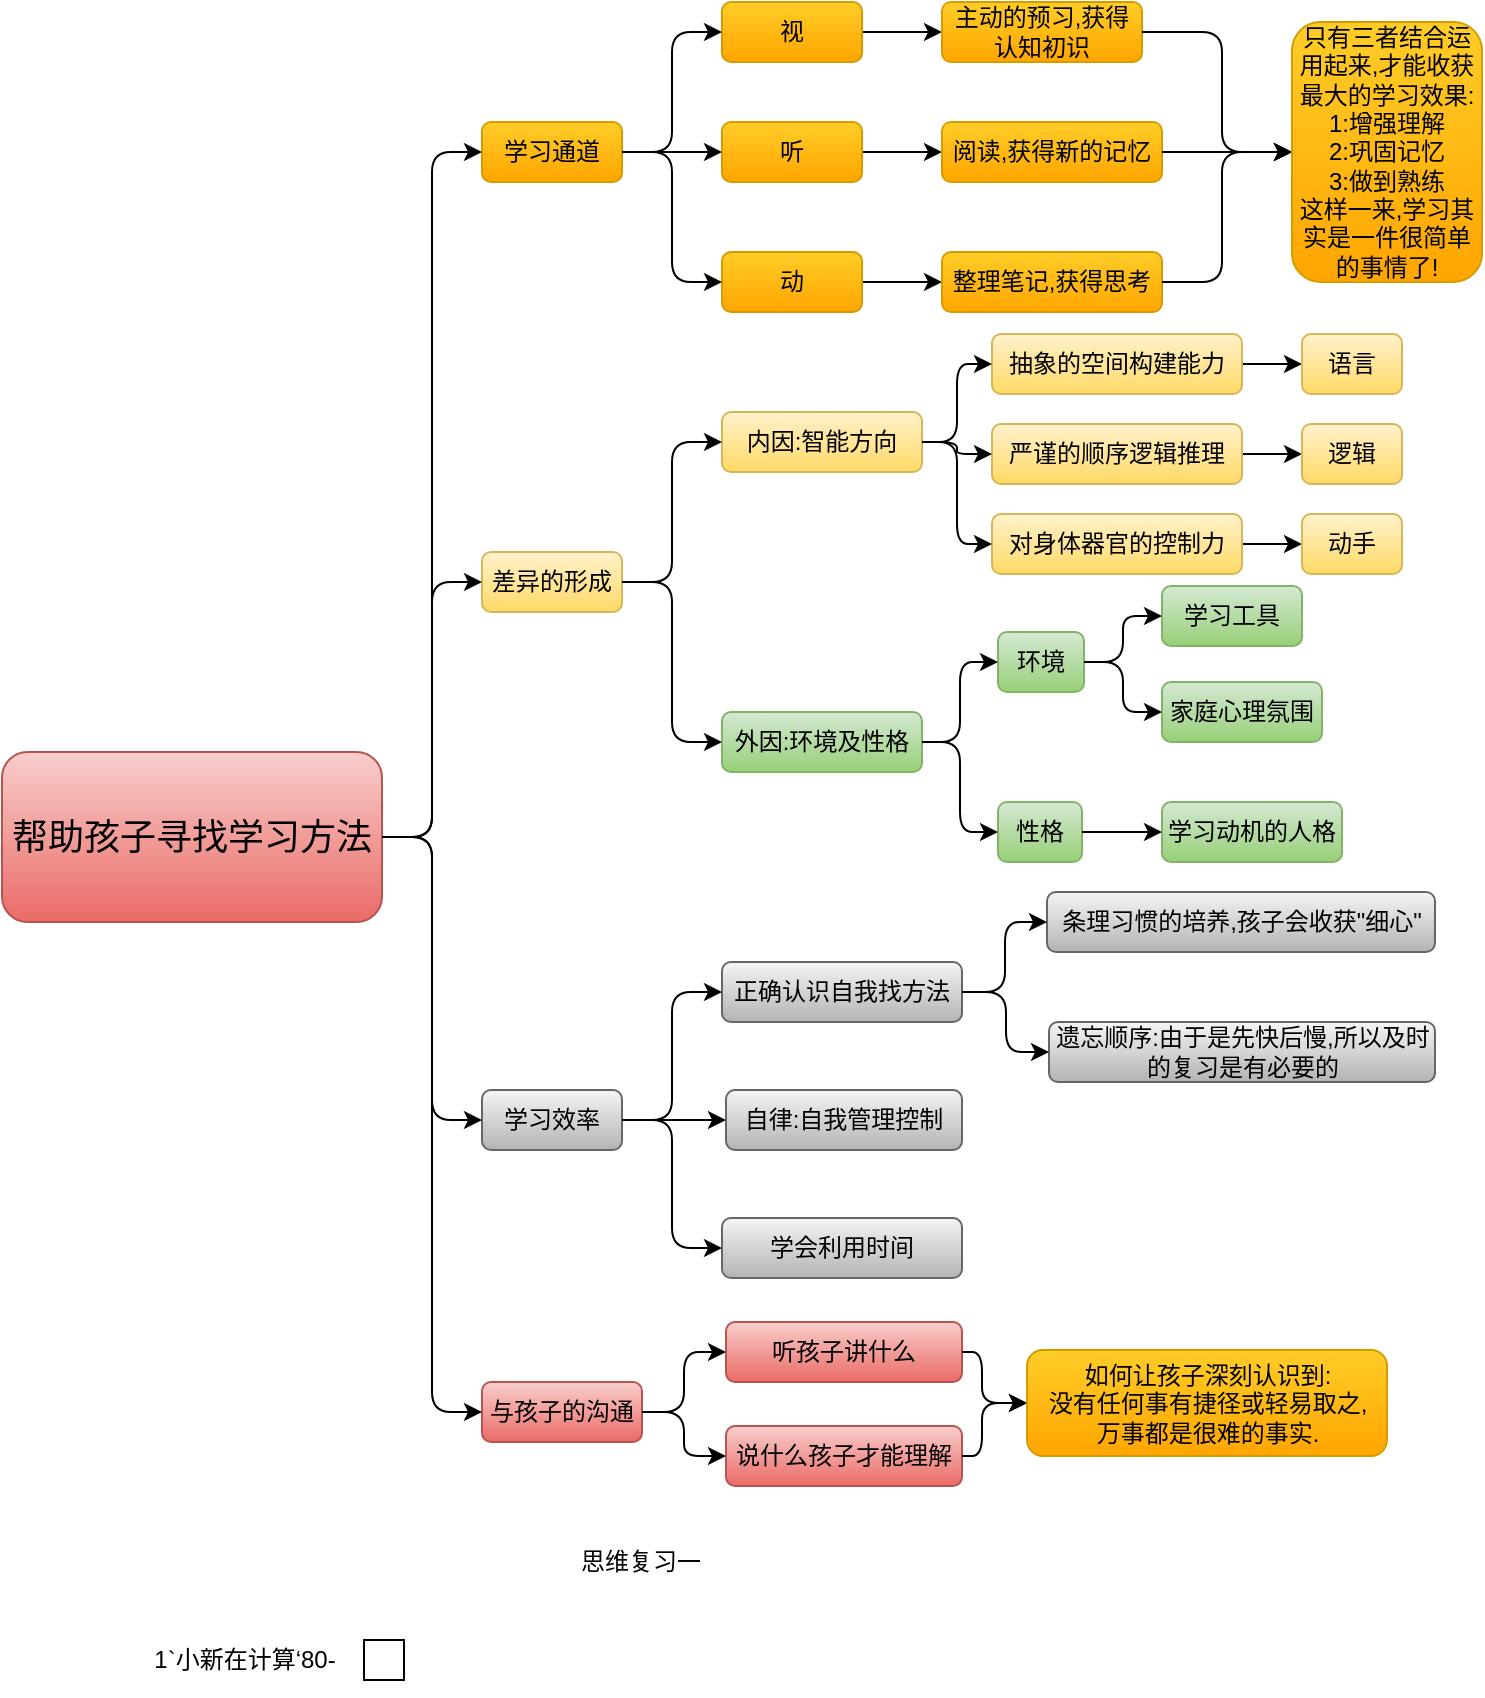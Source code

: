 <mxfile version="12.3.9" type="github" pages="1">
  <diagram id="JtAh7YlJ69pbtDSkBTyl" name="Page-1">
    <mxGraphModel dx="782" dy="452" grid="1" gridSize="10" guides="1" tooltips="1" connect="1" arrows="1" fold="1" page="1" pageScale="1" pageWidth="827" pageHeight="1169" math="0" shadow="0">
      <root>
        <mxCell id="0"/>
        <mxCell id="1" parent="0"/>
        <mxCell id="RIlo6Lyj0Yrd-4PUd2Lp-1" value="&lt;font style=&quot;font-size: 18px&quot;&gt;帮助孩子寻找学习方法&lt;/font&gt;" style="rounded=1;whiteSpace=wrap;html=1;fillColor=#f8cecc;strokeColor=#b85450;gradientColor=#ea6b66;" parent="1" vertex="1">
          <mxGeometry x="30" y="385" width="190" height="85" as="geometry"/>
        </mxCell>
        <mxCell id="RIlo6Lyj0Yrd-4PUd2Lp-4" value="学习通道" style="rounded=1;whiteSpace=wrap;html=1;gradientColor=#ffa500;fillColor=#ffcd28;strokeColor=#d79b00;" parent="1" vertex="1">
          <mxGeometry x="270" y="70" width="70" height="30" as="geometry"/>
        </mxCell>
        <mxCell id="RIlo6Lyj0Yrd-4PUd2Lp-9" value="" style="edgeStyle=orthogonalEdgeStyle;rounded=0;orthogonalLoop=1;jettySize=auto;html=1;" parent="1" source="RIlo6Lyj0Yrd-4PUd2Lp-5" target="RIlo6Lyj0Yrd-4PUd2Lp-8" edge="1">
          <mxGeometry relative="1" as="geometry"/>
        </mxCell>
        <mxCell id="RIlo6Lyj0Yrd-4PUd2Lp-5" value="视" style="rounded=1;whiteSpace=wrap;html=1;gradientColor=#ffa500;fillColor=#ffcd28;strokeColor=#d79b00;" parent="1" vertex="1">
          <mxGeometry x="390" y="10" width="70" height="30" as="geometry"/>
        </mxCell>
        <mxCell id="RIlo6Lyj0Yrd-4PUd2Lp-8" value="主动的预习,获得认知初识" style="rounded=1;whiteSpace=wrap;html=1;gradientColor=#ffa500;fillColor=#ffcd28;strokeColor=#d79b00;" parent="1" vertex="1">
          <mxGeometry x="500" y="10" width="100" height="30" as="geometry"/>
        </mxCell>
        <mxCell id="RIlo6Lyj0Yrd-4PUd2Lp-11" value="" style="edgeStyle=orthogonalEdgeStyle;rounded=0;orthogonalLoop=1;jettySize=auto;html=1;" parent="1" source="RIlo6Lyj0Yrd-4PUd2Lp-6" target="RIlo6Lyj0Yrd-4PUd2Lp-10" edge="1">
          <mxGeometry relative="1" as="geometry"/>
        </mxCell>
        <mxCell id="RIlo6Lyj0Yrd-4PUd2Lp-6" value="听" style="rounded=1;whiteSpace=wrap;html=1;gradientColor=#ffa500;fillColor=#ffcd28;strokeColor=#d79b00;" parent="1" vertex="1">
          <mxGeometry x="390" y="70" width="70" height="30" as="geometry"/>
        </mxCell>
        <mxCell id="RIlo6Lyj0Yrd-4PUd2Lp-10" value="阅读,获得新的记忆" style="rounded=1;whiteSpace=wrap;html=1;gradientColor=#ffa500;fillColor=#ffcd28;strokeColor=#d79b00;" parent="1" vertex="1">
          <mxGeometry x="500" y="70" width="110" height="30" as="geometry"/>
        </mxCell>
        <mxCell id="RIlo6Lyj0Yrd-4PUd2Lp-13" value="" style="edgeStyle=orthogonalEdgeStyle;rounded=0;orthogonalLoop=1;jettySize=auto;html=1;" parent="1" source="RIlo6Lyj0Yrd-4PUd2Lp-7" target="RIlo6Lyj0Yrd-4PUd2Lp-12" edge="1">
          <mxGeometry relative="1" as="geometry"/>
        </mxCell>
        <mxCell id="RIlo6Lyj0Yrd-4PUd2Lp-7" value="动" style="rounded=1;whiteSpace=wrap;html=1;gradientColor=#ffa500;fillColor=#ffcd28;strokeColor=#d79b00;" parent="1" vertex="1">
          <mxGeometry x="390" y="135" width="70" height="30" as="geometry"/>
        </mxCell>
        <mxCell id="RIlo6Lyj0Yrd-4PUd2Lp-12" value="整理笔记,获得思考" style="rounded=1;whiteSpace=wrap;html=1;gradientColor=#ffa500;fillColor=#ffcd28;strokeColor=#d79b00;" parent="1" vertex="1">
          <mxGeometry x="500" y="135" width="110" height="30" as="geometry"/>
        </mxCell>
        <mxCell id="RIlo6Lyj0Yrd-4PUd2Lp-14" value="" style="edgeStyle=elbowEdgeStyle;elbow=horizontal;endArrow=classic;html=1;exitX=1;exitY=0.5;exitDx=0;exitDy=0;entryX=0;entryY=0.5;entryDx=0;entryDy=0;" parent="1" source="RIlo6Lyj0Yrd-4PUd2Lp-4" target="RIlo6Lyj0Yrd-4PUd2Lp-5" edge="1">
          <mxGeometry width="50" height="50" relative="1" as="geometry">
            <mxPoint x="340" y="90" as="sourcePoint"/>
            <mxPoint x="390" y="40" as="targetPoint"/>
          </mxGeometry>
        </mxCell>
        <mxCell id="RIlo6Lyj0Yrd-4PUd2Lp-15" value="" style="edgeStyle=elbowEdgeStyle;elbow=horizontal;endArrow=classic;html=1;exitX=1;exitY=0.5;exitDx=0;exitDy=0;entryX=0;entryY=0.5;entryDx=0;entryDy=0;" parent="1" source="RIlo6Lyj0Yrd-4PUd2Lp-4" target="RIlo6Lyj0Yrd-4PUd2Lp-7" edge="1">
          <mxGeometry width="50" height="50" relative="1" as="geometry">
            <mxPoint x="350" y="95" as="sourcePoint"/>
            <mxPoint x="400" y="35" as="targetPoint"/>
          </mxGeometry>
        </mxCell>
        <mxCell id="RIlo6Lyj0Yrd-4PUd2Lp-16" value="" style="edgeStyle=elbowEdgeStyle;elbow=horizontal;endArrow=classic;html=1;exitX=1;exitY=0.5;exitDx=0;exitDy=0;entryX=0;entryY=0.5;entryDx=0;entryDy=0;" parent="1" source="RIlo6Lyj0Yrd-4PUd2Lp-4" target="RIlo6Lyj0Yrd-4PUd2Lp-6" edge="1">
          <mxGeometry width="50" height="50" relative="1" as="geometry">
            <mxPoint x="360" y="105" as="sourcePoint"/>
            <mxPoint x="410" y="45" as="targetPoint"/>
          </mxGeometry>
        </mxCell>
        <mxCell id="RIlo6Lyj0Yrd-4PUd2Lp-17" value="差异的形成" style="rounded=1;whiteSpace=wrap;html=1;gradientColor=#ffd966;fillColor=#fff2cc;strokeColor=#d6b656;" parent="1" vertex="1">
          <mxGeometry x="270" y="285" width="70" height="30" as="geometry"/>
        </mxCell>
        <mxCell id="RIlo6Lyj0Yrd-4PUd2Lp-18" value="内因:智能方向" style="rounded=1;whiteSpace=wrap;html=1;gradientColor=#ffd966;fillColor=#fff2cc;strokeColor=#d6b656;" parent="1" vertex="1">
          <mxGeometry x="390" y="215" width="100" height="30" as="geometry"/>
        </mxCell>
        <mxCell id="RIlo6Lyj0Yrd-4PUd2Lp-19" value="外因:环境及性格" style="rounded=1;whiteSpace=wrap;html=1;gradientColor=#97d077;fillColor=#d5e8d4;strokeColor=#82b366;" parent="1" vertex="1">
          <mxGeometry x="390" y="365" width="100" height="30" as="geometry"/>
        </mxCell>
        <mxCell id="RIlo6Lyj0Yrd-4PUd2Lp-26" value="" style="edgeStyle=orthogonalEdgeStyle;rounded=0;orthogonalLoop=1;jettySize=auto;html=1;" parent="1" source="RIlo6Lyj0Yrd-4PUd2Lp-20" target="RIlo6Lyj0Yrd-4PUd2Lp-25" edge="1">
          <mxGeometry relative="1" as="geometry"/>
        </mxCell>
        <mxCell id="RIlo6Lyj0Yrd-4PUd2Lp-20" value="抽象的空间构建能力" style="rounded=1;whiteSpace=wrap;html=1;gradientColor=#ffd966;fillColor=#fff2cc;strokeColor=#d6b656;" parent="1" vertex="1">
          <mxGeometry x="525" y="176" width="125" height="30" as="geometry"/>
        </mxCell>
        <mxCell id="RIlo6Lyj0Yrd-4PUd2Lp-25" value="语言" style="rounded=1;whiteSpace=wrap;html=1;gradientColor=#ffd966;fillColor=#fff2cc;strokeColor=#d6b656;" parent="1" vertex="1">
          <mxGeometry x="680" y="176" width="50" height="30" as="geometry"/>
        </mxCell>
        <mxCell id="RIlo6Lyj0Yrd-4PUd2Lp-28" value="" style="edgeStyle=orthogonalEdgeStyle;rounded=0;orthogonalLoop=1;jettySize=auto;html=1;" parent="1" source="RIlo6Lyj0Yrd-4PUd2Lp-23" target="RIlo6Lyj0Yrd-4PUd2Lp-27" edge="1">
          <mxGeometry relative="1" as="geometry"/>
        </mxCell>
        <mxCell id="RIlo6Lyj0Yrd-4PUd2Lp-23" value="严谨的顺序逻辑推理" style="rounded=1;whiteSpace=wrap;html=1;gradientColor=#ffd966;fillColor=#fff2cc;strokeColor=#d6b656;" parent="1" vertex="1">
          <mxGeometry x="525" y="221" width="125" height="30" as="geometry"/>
        </mxCell>
        <mxCell id="RIlo6Lyj0Yrd-4PUd2Lp-27" value="逻辑" style="rounded=1;whiteSpace=wrap;html=1;gradientColor=#ffd966;fillColor=#fff2cc;strokeColor=#d6b656;" parent="1" vertex="1">
          <mxGeometry x="680" y="221" width="50" height="30" as="geometry"/>
        </mxCell>
        <mxCell id="RIlo6Lyj0Yrd-4PUd2Lp-30" value="" style="edgeStyle=orthogonalEdgeStyle;rounded=0;orthogonalLoop=1;jettySize=auto;html=1;" parent="1" source="RIlo6Lyj0Yrd-4PUd2Lp-24" target="RIlo6Lyj0Yrd-4PUd2Lp-29" edge="1">
          <mxGeometry relative="1" as="geometry"/>
        </mxCell>
        <mxCell id="RIlo6Lyj0Yrd-4PUd2Lp-24" value="对身体器官的控制力" style="rounded=1;whiteSpace=wrap;html=1;gradientColor=#ffd966;fillColor=#fff2cc;strokeColor=#d6b656;" parent="1" vertex="1">
          <mxGeometry x="525" y="266" width="125" height="30" as="geometry"/>
        </mxCell>
        <mxCell id="RIlo6Lyj0Yrd-4PUd2Lp-29" value="动手" style="rounded=1;whiteSpace=wrap;html=1;gradientColor=#ffd966;fillColor=#fff2cc;strokeColor=#d6b656;" parent="1" vertex="1">
          <mxGeometry x="680" y="266" width="50" height="30" as="geometry"/>
        </mxCell>
        <mxCell id="RIlo6Lyj0Yrd-4PUd2Lp-31" value="学习效率" style="rounded=1;whiteSpace=wrap;html=1;gradientColor=#b3b3b3;fillColor=#f5f5f5;strokeColor=#666666;" parent="1" vertex="1">
          <mxGeometry x="270" y="554" width="70" height="30" as="geometry"/>
        </mxCell>
        <mxCell id="RIlo6Lyj0Yrd-4PUd2Lp-32" value="环境" style="rounded=1;whiteSpace=wrap;html=1;gradientColor=#97d077;fillColor=#d5e8d4;strokeColor=#82b366;" parent="1" vertex="1">
          <mxGeometry x="528" y="325" width="43" height="30" as="geometry"/>
        </mxCell>
        <mxCell id="RIlo6Lyj0Yrd-4PUd2Lp-33" value="性格" style="rounded=1;whiteSpace=wrap;html=1;gradientColor=#97d077;fillColor=#d5e8d4;strokeColor=#82b366;" parent="1" vertex="1">
          <mxGeometry x="528" y="410" width="42" height="30" as="geometry"/>
        </mxCell>
        <mxCell id="RIlo6Lyj0Yrd-4PUd2Lp-35" value="学习工具" style="rounded=1;whiteSpace=wrap;html=1;gradientColor=#97d077;fillColor=#d5e8d4;strokeColor=#82b366;" parent="1" vertex="1">
          <mxGeometry x="610" y="302" width="70" height="30" as="geometry"/>
        </mxCell>
        <mxCell id="RIlo6Lyj0Yrd-4PUd2Lp-36" value="家庭心理氛围" style="rounded=1;whiteSpace=wrap;html=1;gradientColor=#97d077;fillColor=#d5e8d4;strokeColor=#82b366;" parent="1" vertex="1">
          <mxGeometry x="610" y="350" width="80" height="30" as="geometry"/>
        </mxCell>
        <mxCell id="RIlo6Lyj0Yrd-4PUd2Lp-37" value="学习动机的人格" style="rounded=1;whiteSpace=wrap;html=1;gradientColor=#97d077;fillColor=#d5e8d4;strokeColor=#82b366;" parent="1" vertex="1">
          <mxGeometry x="610" y="410" width="90" height="30" as="geometry"/>
        </mxCell>
        <mxCell id="RIlo6Lyj0Yrd-4PUd2Lp-39" value="" style="edgeStyle=elbowEdgeStyle;elbow=horizontal;endArrow=classic;html=1;exitX=1;exitY=0.5;exitDx=0;exitDy=0;entryX=0;entryY=0.5;entryDx=0;entryDy=0;" parent="1" source="RIlo6Lyj0Yrd-4PUd2Lp-17" target="RIlo6Lyj0Yrd-4PUd2Lp-18" edge="1">
          <mxGeometry width="50" height="50" relative="1" as="geometry">
            <mxPoint x="350" y="95" as="sourcePoint"/>
            <mxPoint x="400" y="35" as="targetPoint"/>
          </mxGeometry>
        </mxCell>
        <mxCell id="RIlo6Lyj0Yrd-4PUd2Lp-40" value="" style="edgeStyle=elbowEdgeStyle;elbow=horizontal;endArrow=classic;html=1;exitX=1;exitY=0.5;exitDx=0;exitDy=0;entryX=0;entryY=0.5;entryDx=0;entryDy=0;" parent="1" source="RIlo6Lyj0Yrd-4PUd2Lp-17" target="RIlo6Lyj0Yrd-4PUd2Lp-19" edge="1">
          <mxGeometry width="50" height="50" relative="1" as="geometry">
            <mxPoint x="360" y="105" as="sourcePoint"/>
            <mxPoint x="410" y="45" as="targetPoint"/>
          </mxGeometry>
        </mxCell>
        <mxCell id="RIlo6Lyj0Yrd-4PUd2Lp-41" value="" style="edgeStyle=elbowEdgeStyle;elbow=horizontal;endArrow=classic;html=1;entryX=0;entryY=0.5;entryDx=0;entryDy=0;exitX=1;exitY=0.5;exitDx=0;exitDy=0;" parent="1" source="RIlo6Lyj0Yrd-4PUd2Lp-18" target="RIlo6Lyj0Yrd-4PUd2Lp-20" edge="1">
          <mxGeometry width="50" height="50" relative="1" as="geometry">
            <mxPoint x="490" y="226" as="sourcePoint"/>
            <mxPoint x="420" y="51" as="targetPoint"/>
          </mxGeometry>
        </mxCell>
        <mxCell id="RIlo6Lyj0Yrd-4PUd2Lp-42" value="" style="edgeStyle=elbowEdgeStyle;elbow=horizontal;endArrow=classic;html=1;entryX=0;entryY=0.5;entryDx=0;entryDy=0;exitX=1;exitY=0.5;exitDx=0;exitDy=0;" parent="1" source="RIlo6Lyj0Yrd-4PUd2Lp-18" target="RIlo6Lyj0Yrd-4PUd2Lp-23" edge="1">
          <mxGeometry width="50" height="50" relative="1" as="geometry">
            <mxPoint x="490" y="226" as="sourcePoint"/>
            <mxPoint x="535" y="201" as="targetPoint"/>
          </mxGeometry>
        </mxCell>
        <mxCell id="RIlo6Lyj0Yrd-4PUd2Lp-43" value="" style="edgeStyle=elbowEdgeStyle;elbow=horizontal;endArrow=classic;html=1;entryX=0;entryY=0.5;entryDx=0;entryDy=0;exitX=1;exitY=0.5;exitDx=0;exitDy=0;" parent="1" source="RIlo6Lyj0Yrd-4PUd2Lp-18" target="RIlo6Lyj0Yrd-4PUd2Lp-24" edge="1">
          <mxGeometry width="50" height="50" relative="1" as="geometry">
            <mxPoint x="490" y="226" as="sourcePoint"/>
            <mxPoint x="545" y="211" as="targetPoint"/>
          </mxGeometry>
        </mxCell>
        <mxCell id="RIlo6Lyj0Yrd-4PUd2Lp-44" value="" style="edgeStyle=elbowEdgeStyle;elbow=horizontal;endArrow=classic;html=1;entryX=0;entryY=0.5;entryDx=0;entryDy=0;exitX=1;exitY=0.5;exitDx=0;exitDy=0;" parent="1" source="RIlo6Lyj0Yrd-4PUd2Lp-19" target="RIlo6Lyj0Yrd-4PUd2Lp-32" edge="1">
          <mxGeometry width="50" height="50" relative="1" as="geometry">
            <mxPoint x="520" y="260" as="sourcePoint"/>
            <mxPoint x="555" y="225" as="targetPoint"/>
          </mxGeometry>
        </mxCell>
        <mxCell id="RIlo6Lyj0Yrd-4PUd2Lp-45" value="" style="edgeStyle=elbowEdgeStyle;elbow=horizontal;endArrow=classic;html=1;entryX=0;entryY=0.5;entryDx=0;entryDy=0;exitX=1;exitY=0.5;exitDx=0;exitDy=0;" parent="1" source="RIlo6Lyj0Yrd-4PUd2Lp-19" target="RIlo6Lyj0Yrd-4PUd2Lp-33" edge="1">
          <mxGeometry width="50" height="50" relative="1" as="geometry">
            <mxPoint x="530" y="270" as="sourcePoint"/>
            <mxPoint x="565" y="235" as="targetPoint"/>
          </mxGeometry>
        </mxCell>
        <mxCell id="RIlo6Lyj0Yrd-4PUd2Lp-46" value="" style="edgeStyle=elbowEdgeStyle;elbow=horizontal;endArrow=classic;html=1;entryX=0;entryY=0.5;entryDx=0;entryDy=0;exitX=1;exitY=0.5;exitDx=0;exitDy=0;gradientColor=#97d077;fillColor=#d5e8d4;strokeColor=#000000;" parent="1" source="RIlo6Lyj0Yrd-4PUd2Lp-32" target="RIlo6Lyj0Yrd-4PUd2Lp-35" edge="1">
          <mxGeometry width="50" height="50" relative="1" as="geometry">
            <mxPoint x="540" y="280" as="sourcePoint"/>
            <mxPoint x="575" y="245" as="targetPoint"/>
          </mxGeometry>
        </mxCell>
        <mxCell id="RIlo6Lyj0Yrd-4PUd2Lp-47" value="" style="edgeStyle=elbowEdgeStyle;elbow=horizontal;endArrow=classic;html=1;entryX=0;entryY=0.5;entryDx=0;entryDy=0;exitX=1;exitY=0.5;exitDx=0;exitDy=0;gradientColor=#97d077;fillColor=#d5e8d4;strokeColor=#000000;" parent="1" source="RIlo6Lyj0Yrd-4PUd2Lp-32" target="RIlo6Lyj0Yrd-4PUd2Lp-36" edge="1">
          <mxGeometry width="50" height="50" relative="1" as="geometry">
            <mxPoint x="550" y="290" as="sourcePoint"/>
            <mxPoint x="585" y="255" as="targetPoint"/>
          </mxGeometry>
        </mxCell>
        <mxCell id="RIlo6Lyj0Yrd-4PUd2Lp-48" value="" style="edgeStyle=elbowEdgeStyle;elbow=horizontal;endArrow=classic;html=1;entryX=0;entryY=0.5;entryDx=0;entryDy=0;exitX=1;exitY=0.5;exitDx=0;exitDy=0;gradientColor=#97d077;fillColor=#d5e8d4;strokeColor=#000000;" parent="1" source="RIlo6Lyj0Yrd-4PUd2Lp-33" target="RIlo6Lyj0Yrd-4PUd2Lp-37" edge="1">
          <mxGeometry width="50" height="50" relative="1" as="geometry">
            <mxPoint x="560" y="300" as="sourcePoint"/>
            <mxPoint x="595" y="265" as="targetPoint"/>
          </mxGeometry>
        </mxCell>
        <mxCell id="RIlo6Lyj0Yrd-4PUd2Lp-49" value="" style="edgeStyle=elbowEdgeStyle;elbow=horizontal;endArrow=classic;html=1;entryX=0;entryY=0.5;entryDx=0;entryDy=0;" parent="1" source="RIlo6Lyj0Yrd-4PUd2Lp-1" target="RIlo6Lyj0Yrd-4PUd2Lp-4" edge="1">
          <mxGeometry width="50" height="50" relative="1" as="geometry">
            <mxPoint x="570" y="310" as="sourcePoint"/>
            <mxPoint x="605" y="275" as="targetPoint"/>
          </mxGeometry>
        </mxCell>
        <mxCell id="RIlo6Lyj0Yrd-4PUd2Lp-50" value="" style="edgeStyle=elbowEdgeStyle;elbow=horizontal;endArrow=classic;html=1;entryX=0;entryY=0.5;entryDx=0;entryDy=0;exitX=1;exitY=0.5;exitDx=0;exitDy=0;" parent="1" source="RIlo6Lyj0Yrd-4PUd2Lp-1" target="RIlo6Lyj0Yrd-4PUd2Lp-17" edge="1">
          <mxGeometry width="50" height="50" relative="1" as="geometry">
            <mxPoint x="230" y="225" as="sourcePoint"/>
            <mxPoint x="280" y="95" as="targetPoint"/>
          </mxGeometry>
        </mxCell>
        <mxCell id="RIlo6Lyj0Yrd-4PUd2Lp-51" value="正确认识自我找方法" style="rounded=1;whiteSpace=wrap;html=1;gradientColor=#b3b3b3;fillColor=#f5f5f5;strokeColor=#666666;" parent="1" vertex="1">
          <mxGeometry x="390" y="490" width="120" height="30" as="geometry"/>
        </mxCell>
        <mxCell id="RIlo6Lyj0Yrd-4PUd2Lp-52" value="自律:自我管理控制" style="rounded=1;whiteSpace=wrap;html=1;gradientColor=#b3b3b3;fillColor=#f5f5f5;strokeColor=#666666;" parent="1" vertex="1">
          <mxGeometry x="392" y="554" width="118" height="30" as="geometry"/>
        </mxCell>
        <mxCell id="RIlo6Lyj0Yrd-4PUd2Lp-53" value="条理习惯的培养,孩子会收获&quot;细心&quot;" style="rounded=1;whiteSpace=wrap;html=1;gradientColor=#b3b3b3;fillColor=#f5f5f5;strokeColor=#666666;" parent="1" vertex="1">
          <mxGeometry x="552.5" y="455" width="194" height="30" as="geometry"/>
        </mxCell>
        <mxCell id="RIlo6Lyj0Yrd-4PUd2Lp-54" value="学会利用时间" style="rounded=1;whiteSpace=wrap;html=1;gradientColor=#b3b3b3;fillColor=#f5f5f5;strokeColor=#666666;" parent="1" vertex="1">
          <mxGeometry x="390" y="618" width="120" height="30" as="geometry"/>
        </mxCell>
        <mxCell id="RIlo6Lyj0Yrd-4PUd2Lp-55" value="遗忘顺序:由于是先快后慢,所以及时的复习是有必要的" style="rounded=1;whiteSpace=wrap;html=1;gradientColor=#b3b3b3;fillColor=#f5f5f5;strokeColor=#666666;" parent="1" vertex="1">
          <mxGeometry x="553.5" y="520" width="193" height="30" as="geometry"/>
        </mxCell>
        <mxCell id="RIlo6Lyj0Yrd-4PUd2Lp-60" value="" style="edgeStyle=elbowEdgeStyle;elbow=horizontal;endArrow=classic;html=1;exitX=1;exitY=0.5;exitDx=0;exitDy=0;entryX=0;entryY=0.5;entryDx=0;entryDy=0;" parent="1" source="RIlo6Lyj0Yrd-4PUd2Lp-31" target="RIlo6Lyj0Yrd-4PUd2Lp-51" edge="1">
          <mxGeometry width="50" height="50" relative="1" as="geometry">
            <mxPoint x="350" y="310" as="sourcePoint"/>
            <mxPoint x="400" y="240" as="targetPoint"/>
          </mxGeometry>
        </mxCell>
        <mxCell id="RIlo6Lyj0Yrd-4PUd2Lp-61" value="" style="edgeStyle=elbowEdgeStyle;elbow=horizontal;endArrow=classic;html=1;exitX=1;exitY=0.5;exitDx=0;exitDy=0;entryX=0;entryY=0.5;entryDx=0;entryDy=0;" parent="1" source="RIlo6Lyj0Yrd-4PUd2Lp-31" target="RIlo6Lyj0Yrd-4PUd2Lp-54" edge="1">
          <mxGeometry width="50" height="50" relative="1" as="geometry">
            <mxPoint x="350" y="579" as="sourcePoint"/>
            <mxPoint x="400" y="515" as="targetPoint"/>
          </mxGeometry>
        </mxCell>
        <mxCell id="RIlo6Lyj0Yrd-4PUd2Lp-62" value="" style="edgeStyle=elbowEdgeStyle;elbow=horizontal;endArrow=classic;html=1;exitX=1;exitY=0.5;exitDx=0;exitDy=0;entryX=0;entryY=0.5;entryDx=0;entryDy=0;" parent="1" source="RIlo6Lyj0Yrd-4PUd2Lp-31" target="RIlo6Lyj0Yrd-4PUd2Lp-52" edge="1">
          <mxGeometry width="50" height="50" relative="1" as="geometry">
            <mxPoint x="360" y="589" as="sourcePoint"/>
            <mxPoint x="410" y="525" as="targetPoint"/>
          </mxGeometry>
        </mxCell>
        <mxCell id="RIlo6Lyj0Yrd-4PUd2Lp-63" value="" style="edgeStyle=elbowEdgeStyle;elbow=horizontal;endArrow=classic;html=1;exitX=1;exitY=0.5;exitDx=0;exitDy=0;entryX=0;entryY=0.5;entryDx=0;entryDy=0;" parent="1" source="RIlo6Lyj0Yrd-4PUd2Lp-51" target="RIlo6Lyj0Yrd-4PUd2Lp-53" edge="1">
          <mxGeometry width="50" height="50" relative="1" as="geometry">
            <mxPoint x="370" y="599" as="sourcePoint"/>
            <mxPoint x="420" y="535" as="targetPoint"/>
          </mxGeometry>
        </mxCell>
        <mxCell id="RIlo6Lyj0Yrd-4PUd2Lp-64" value="" style="edgeStyle=elbowEdgeStyle;elbow=horizontal;endArrow=classic;html=1;exitX=1;exitY=0.5;exitDx=0;exitDy=0;entryX=0;entryY=0.5;entryDx=0;entryDy=0;" parent="1" source="RIlo6Lyj0Yrd-4PUd2Lp-51" target="RIlo6Lyj0Yrd-4PUd2Lp-55" edge="1">
          <mxGeometry width="50" height="50" relative="1" as="geometry">
            <mxPoint x="380" y="609" as="sourcePoint"/>
            <mxPoint x="430" y="545" as="targetPoint"/>
          </mxGeometry>
        </mxCell>
        <mxCell id="RIlo6Lyj0Yrd-4PUd2Lp-65" value="与孩子的沟通" style="rounded=1;whiteSpace=wrap;html=1;gradientColor=#ea6b66;fillColor=#f8cecc;strokeColor=#b85450;" parent="1" vertex="1">
          <mxGeometry x="270" y="700" width="80" height="30" as="geometry"/>
        </mxCell>
        <mxCell id="RIlo6Lyj0Yrd-4PUd2Lp-66" value="听孩子讲什么" style="rounded=1;whiteSpace=wrap;html=1;gradientColor=#ea6b66;fillColor=#f8cecc;strokeColor=#b85450;" parent="1" vertex="1">
          <mxGeometry x="392" y="670" width="118" height="30" as="geometry"/>
        </mxCell>
        <mxCell id="RIlo6Lyj0Yrd-4PUd2Lp-67" value="说什么孩子才能理解" style="rounded=1;whiteSpace=wrap;html=1;gradientColor=#ea6b66;fillColor=#f8cecc;strokeColor=#b85450;" parent="1" vertex="1">
          <mxGeometry x="392" y="722" width="118" height="30" as="geometry"/>
        </mxCell>
        <mxCell id="RIlo6Lyj0Yrd-4PUd2Lp-70" value="" style="edgeStyle=elbowEdgeStyle;elbow=horizontal;endArrow=classic;html=1;exitX=1;exitY=0.5;exitDx=0;exitDy=0;entryX=0;entryY=0.5;entryDx=0;entryDy=0;" parent="1" source="RIlo6Lyj0Yrd-4PUd2Lp-65" target="RIlo6Lyj0Yrd-4PUd2Lp-66" edge="1">
          <mxGeometry width="50" height="50" relative="1" as="geometry">
            <mxPoint x="350" y="579" as="sourcePoint"/>
            <mxPoint x="400" y="515" as="targetPoint"/>
          </mxGeometry>
        </mxCell>
        <mxCell id="RIlo6Lyj0Yrd-4PUd2Lp-71" value="" style="edgeStyle=elbowEdgeStyle;elbow=horizontal;endArrow=classic;html=1;exitX=1;exitY=0.5;exitDx=0;exitDy=0;entryX=0;entryY=0.5;entryDx=0;entryDy=0;" parent="1" source="RIlo6Lyj0Yrd-4PUd2Lp-65" target="RIlo6Lyj0Yrd-4PUd2Lp-67" edge="1">
          <mxGeometry width="50" height="50" relative="1" as="geometry">
            <mxPoint x="360" y="725" as="sourcePoint"/>
            <mxPoint x="402" y="695" as="targetPoint"/>
          </mxGeometry>
        </mxCell>
        <mxCell id="RIlo6Lyj0Yrd-4PUd2Lp-72" value="" style="edgeStyle=elbowEdgeStyle;elbow=horizontal;endArrow=classic;html=1;exitX=1;exitY=0.5;exitDx=0;exitDy=0;entryX=0;entryY=0.5;entryDx=0;entryDy=0;" parent="1" source="RIlo6Lyj0Yrd-4PUd2Lp-1" target="RIlo6Lyj0Yrd-4PUd2Lp-65" edge="1">
          <mxGeometry width="50" height="50" relative="1" as="geometry">
            <mxPoint x="370" y="735" as="sourcePoint"/>
            <mxPoint x="412" y="705" as="targetPoint"/>
          </mxGeometry>
        </mxCell>
        <mxCell id="RIlo6Lyj0Yrd-4PUd2Lp-73" value="" style="edgeStyle=elbowEdgeStyle;elbow=horizontal;endArrow=classic;html=1;exitX=1;exitY=0.5;exitDx=0;exitDy=0;entryX=0;entryY=0.5;entryDx=0;entryDy=0;" parent="1" source="RIlo6Lyj0Yrd-4PUd2Lp-1" target="RIlo6Lyj0Yrd-4PUd2Lp-31" edge="1">
          <mxGeometry width="50" height="50" relative="1" as="geometry">
            <mxPoint x="380" y="745" as="sourcePoint"/>
            <mxPoint x="422" y="715" as="targetPoint"/>
          </mxGeometry>
        </mxCell>
        <mxCell id="RIlo6Lyj0Yrd-4PUd2Lp-74" value="" style="edgeStyle=elbowEdgeStyle;elbow=horizontal;endArrow=classic;html=1;exitX=1;exitY=0.5;exitDx=0;exitDy=0;entryX=0;entryY=0.5;entryDx=0;entryDy=0;" parent="1" source="RIlo6Lyj0Yrd-4PUd2Lp-8" target="RIlo6Lyj0Yrd-4PUd2Lp-77" edge="1">
          <mxGeometry width="50" height="50" relative="1" as="geometry">
            <mxPoint x="690" y="90" as="sourcePoint"/>
            <mxPoint x="670" y="90" as="targetPoint"/>
            <Array as="points">
              <mxPoint x="640" y="120"/>
            </Array>
          </mxGeometry>
        </mxCell>
        <mxCell id="RIlo6Lyj0Yrd-4PUd2Lp-75" value="" style="edgeStyle=elbowEdgeStyle;elbow=horizontal;endArrow=classic;html=1;exitX=1;exitY=0.5;exitDx=0;exitDy=0;entryX=0;entryY=0.5;entryDx=0;entryDy=0;" parent="1" source="RIlo6Lyj0Yrd-4PUd2Lp-12" target="RIlo6Lyj0Yrd-4PUd2Lp-77" edge="1">
          <mxGeometry width="50" height="50" relative="1" as="geometry">
            <mxPoint x="680" y="90" as="sourcePoint"/>
            <mxPoint x="670" y="90" as="targetPoint"/>
            <Array as="points">
              <mxPoint x="640" y="110"/>
            </Array>
          </mxGeometry>
        </mxCell>
        <mxCell id="RIlo6Lyj0Yrd-4PUd2Lp-76" value="" style="edgeStyle=elbowEdgeStyle;elbow=horizontal;endArrow=classic;html=1;exitX=1;exitY=0.5;exitDx=0;exitDy=0;entryX=0;entryY=0.5;entryDx=0;entryDy=0;" parent="1" source="RIlo6Lyj0Yrd-4PUd2Lp-10" target="RIlo6Lyj0Yrd-4PUd2Lp-77" edge="1">
          <mxGeometry width="50" height="50" relative="1" as="geometry">
            <mxPoint x="710" y="110" as="sourcePoint"/>
            <mxPoint x="670" y="90" as="targetPoint"/>
          </mxGeometry>
        </mxCell>
        <mxCell id="RIlo6Lyj0Yrd-4PUd2Lp-77" value="只有三者结合运用起来,才能收获最大的学习效果:&lt;br&gt;1:增强理解&lt;br&gt;2:巩固记忆&lt;br&gt;3:做到熟练&lt;br&gt;这样一来,学习其实是一件很简单的事情了!" style="rounded=1;whiteSpace=wrap;html=1;gradientColor=#ffa500;fillColor=#ffcd28;strokeColor=#d79b00;" parent="1" vertex="1">
          <mxGeometry x="675" y="20" width="95" height="130" as="geometry"/>
        </mxCell>
        <mxCell id="RIlo6Lyj0Yrd-4PUd2Lp-81" value="" style="edgeStyle=elbowEdgeStyle;elbow=horizontal;endArrow=classic;html=1;strokeColor=#000000;exitX=1;exitY=0.5;exitDx=0;exitDy=0;entryX=0;entryY=0.5;entryDx=0;entryDy=0;" parent="1" source="RIlo6Lyj0Yrd-4PUd2Lp-66" target="RIlo6Lyj0Yrd-4PUd2Lp-83" edge="1">
          <mxGeometry width="50" height="50" relative="1" as="geometry">
            <mxPoint x="600" y="720" as="sourcePoint"/>
            <mxPoint x="570" y="710" as="targetPoint"/>
            <Array as="points">
              <mxPoint x="520" y="710"/>
              <mxPoint x="540" y="720"/>
            </Array>
          </mxGeometry>
        </mxCell>
        <mxCell id="RIlo6Lyj0Yrd-4PUd2Lp-82" value="" style="edgeStyle=elbowEdgeStyle;elbow=horizontal;endArrow=classic;html=1;strokeColor=#000000;exitX=1;exitY=0.5;exitDx=0;exitDy=0;entryX=0;entryY=0.5;entryDx=0;entryDy=0;" parent="1" source="RIlo6Lyj0Yrd-4PUd2Lp-67" target="RIlo6Lyj0Yrd-4PUd2Lp-83" edge="1">
          <mxGeometry width="50" height="50" relative="1" as="geometry">
            <mxPoint x="520" y="695" as="sourcePoint"/>
            <mxPoint x="570" y="710" as="targetPoint"/>
            <Array as="points">
              <mxPoint x="520" y="730"/>
              <mxPoint x="530" y="720"/>
              <mxPoint x="540" y="730"/>
              <mxPoint x="550" y="720"/>
              <mxPoint x="540" y="650"/>
              <mxPoint x="540" y="710"/>
            </Array>
          </mxGeometry>
        </mxCell>
        <mxCell id="RIlo6Lyj0Yrd-4PUd2Lp-83" value="如何让孩子深刻认识到:&lt;br&gt;没有任何事有捷径或轻易取之,&lt;br&gt;万事都是很难的事实." style="rounded=1;whiteSpace=wrap;html=1;gradientColor=#ffa500;fillColor=#ffcd28;strokeColor=#d79b00;" parent="1" vertex="1">
          <mxGeometry x="542.5" y="684" width="180" height="53" as="geometry"/>
        </mxCell>
        <mxCell id="qeIXNJi3axi2YQPxAnWZ-1" value="&lt;br&gt;&lt;br&gt;&lt;br&gt;思维复习一&lt;br&gt;&lt;br&gt;&lt;br&gt;&lt;br&gt;&lt;br&gt;" style="text;html=1;align=center;verticalAlign=middle;resizable=0;points=[];;autosize=1;" vertex="1" parent="1">
          <mxGeometry x="309" y="737" width="80" height="120" as="geometry"/>
        </mxCell>
        <mxCell id="qeIXNJi3axi2YQPxAnWZ-2" value="1`小新在计算‘80-" style="text;html=1;align=center;verticalAlign=middle;resizable=0;points=[];;autosize=1;" vertex="1" parent="1">
          <mxGeometry x="91" y="829" width="120" height="20" as="geometry"/>
        </mxCell>
        <mxCell id="qeIXNJi3axi2YQPxAnWZ-3" value="" style="whiteSpace=wrap;html=1;aspect=fixed;" vertex="1" parent="1">
          <mxGeometry x="211" y="829" width="20" height="20" as="geometry"/>
        </mxCell>
      </root>
    </mxGraphModel>
  </diagram>
</mxfile>
